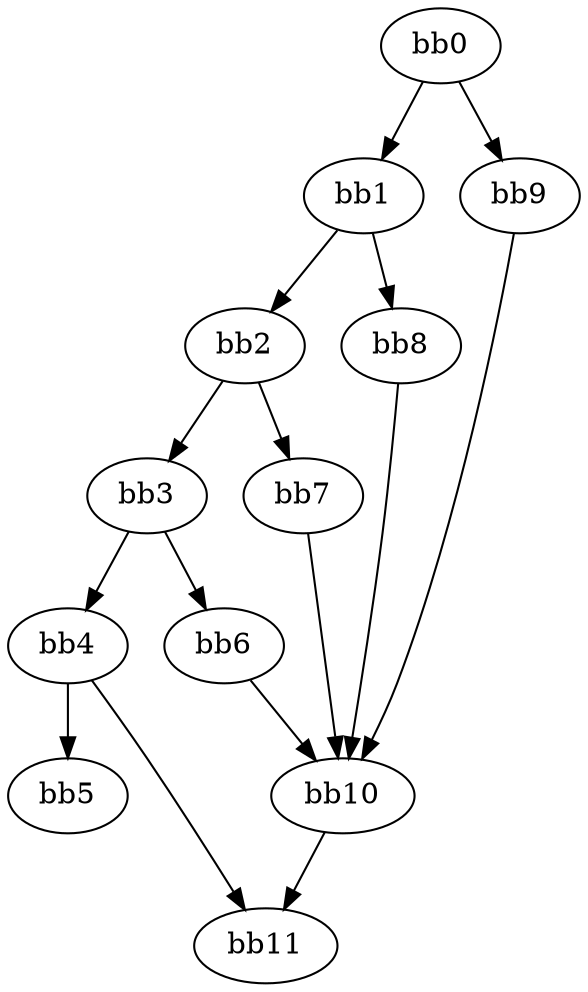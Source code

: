digraph {
    0 [ label = "bb0\l" ]
    1 [ label = "bb1\l" ]
    2 [ label = "bb2\l" ]
    3 [ label = "bb3\l" ]
    4 [ label = "bb4\l" ]
    5 [ label = "bb5\l" ]
    6 [ label = "bb6\l" ]
    7 [ label = "bb7\l" ]
    8 [ label = "bb8\l" ]
    9 [ label = "bb9\l" ]
    10 [ label = "bb10\l" ]
    11 [ label = "bb11\l" ]
    0 -> 1 [ ]
    0 -> 9 [ ]
    1 -> 2 [ ]
    1 -> 8 [ ]
    2 -> 3 [ ]
    2 -> 7 [ ]
    3 -> 4 [ ]
    3 -> 6 [ ]
    4 -> 5 [ ]
    4 -> 11 [ ]
    6 -> 10 [ ]
    7 -> 10 [ ]
    8 -> 10 [ ]
    9 -> 10 [ ]
    10 -> 11 [ ]
}


